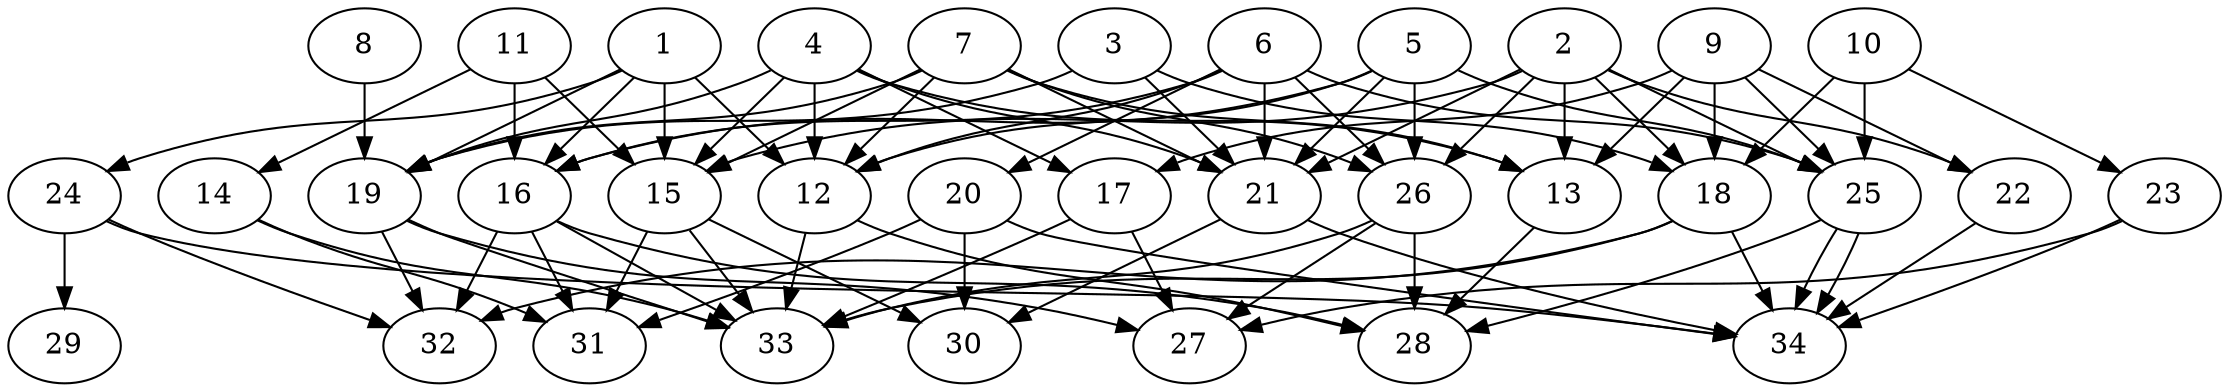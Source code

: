 // DAG (tier=2-normal, mode=data, n=34, ccr=0.428, fat=0.695, density=0.519, regular=0.543, jump=0.172, mindata=2097152, maxdata=16777216)
// DAG automatically generated by daggen at Sun Aug 24 16:33:34 2025
// /home/ermia/Project/Environments/daggen/bin/daggen --dot --ccr 0.428 --fat 0.695 --regular 0.543 --density 0.519 --jump 0.172 --mindata 2097152 --maxdata 16777216 -n 34 
digraph G {
  1 [size="559710910913139703808", alpha="0.16", expect_size="279855455456569851904"]
  1 -> 12 [size ="543332690296832"]
  1 -> 15 [size ="543332690296832"]
  1 -> 16 [size ="543332690296832"]
  1 -> 19 [size ="543332690296832"]
  1 -> 24 [size ="543332690296832"]
  2 [size="1170574886513527488512", alpha="0.08", expect_size="585287443256763744256"]
  2 -> 13 [size ="888565516992512"]
  2 -> 15 [size ="888565516992512"]
  2 -> 18 [size ="888565516992512"]
  2 -> 21 [size ="888565516992512"]
  2 -> 22 [size ="888565516992512"]
  2 -> 25 [size ="888565516992512"]
  2 -> 26 [size ="888565516992512"]
  3 [size="792184619058696320", alpha="0.09", expect_size="396092309529348160"]
  3 -> 18 [size ="455272313126912"]
  3 -> 19 [size ="455272313126912"]
  3 -> 21 [size ="455272313126912"]
  4 [size="2538497240835806", alpha="0.15", expect_size="1269248620417903"]
  4 -> 12 [size ="62519456563200"]
  4 -> 13 [size ="62519456563200"]
  4 -> 15 [size ="62519456563200"]
  4 -> 17 [size ="62519456563200"]
  4 -> 19 [size ="62519456563200"]
  4 -> 21 [size ="62519456563200"]
  5 [size="128404629981987872", alpha="0.12", expect_size="64202314990993936"]
  5 -> 12 [size ="2181710250770432"]
  5 -> 16 [size ="2181710250770432"]
  5 -> 21 [size ="2181710250770432"]
  5 -> 25 [size ="2181710250770432"]
  5 -> 26 [size ="2181710250770432"]
  6 [size="6799491182501874", alpha="0.16", expect_size="3399745591250937"]
  6 -> 12 [size ="126872000135168"]
  6 -> 16 [size ="126872000135168"]
  6 -> 20 [size ="126872000135168"]
  6 -> 21 [size ="126872000135168"]
  6 -> 25 [size ="126872000135168"]
  6 -> 26 [size ="126872000135168"]
  7 [size="1564981571582508924928", alpha="0.13", expect_size="782490785791254462464"]
  7 -> 12 [size ="1078357605220352"]
  7 -> 13 [size ="1078357605220352"]
  7 -> 15 [size ="1078357605220352"]
  7 -> 19 [size ="1078357605220352"]
  7 -> 21 [size ="1078357605220352"]
  7 -> 26 [size ="1078357605220352"]
  8 [size="518842222876505920", alpha="0.18", expect_size="259421111438252960"]
  8 -> 19 [size ="659840867237888"]
  9 [size="1850497555590911488", alpha="0.05", expect_size="925248777795455744"]
  9 -> 13 [size ="1105152832438272"]
  9 -> 17 [size ="1105152832438272"]
  9 -> 18 [size ="1105152832438272"]
  9 -> 22 [size ="1105152832438272"]
  9 -> 25 [size ="1105152832438272"]
  10 [size="912464015419284992", alpha="0.15", expect_size="456232007709642496"]
  10 -> 18 [size ="481597778296832"]
  10 -> 23 [size ="481597778296832"]
  10 -> 25 [size ="481597778296832"]
  11 [size="7029654147930150", alpha="0.04", expect_size="3514827073965075"]
  11 -> 14 [size ="131546795212800"]
  11 -> 15 [size ="131546795212800"]
  11 -> 16 [size ="131546795212800"]
  12 [size="26419455101704508", alpha="0.08", expect_size="13209727550852254"]
  12 -> 28 [size ="496069561548800"]
  12 -> 33 [size ="496069561548800"]
  13 [size="1084403955739159168", alpha="0.17", expect_size="542201977869579584"]
  13 -> 28 [size ="1272416407912448"]
  14 [size="82566887949679008", alpha="0.13", expect_size="41283443974839504"]
  14 -> 31 [size ="2227675519254528"]
  14 -> 33 [size ="2227675519254528"]
  15 [size="34298873138114420", alpha="0.19", expect_size="17149436569057210"]
  15 -> 30 [size ="624757519155200"]
  15 -> 31 [size ="624757519155200"]
  15 -> 33 [size ="624757519155200"]
  16 [size="2618512090656074752", alpha="0.13", expect_size="1309256045328037376"]
  16 -> 28 [size ="2245207575756800"]
  16 -> 31 [size ="2245207575756800"]
  16 -> 32 [size ="2245207575756800"]
  16 -> 33 [size ="2245207575756800"]
  17 [size="2524985309803009015808", alpha="0.03", expect_size="1262492654901504507904"]
  17 -> 27 [size ="1483414628728832"]
  17 -> 33 [size ="1483414628728832"]
  18 [size="199538412073332992", alpha="0.05", expect_size="99769206036666496"]
  18 -> 32 [size ="119669608415232"]
  18 -> 33 [size ="119669608415232"]
  18 -> 34 [size ="119669608415232"]
  19 [size="281837841746670016", alpha="0.15", expect_size="140918920873335008"]
  19 -> 27 [size ="416816518135808"]
  19 -> 32 [size ="416816518135808"]
  19 -> 33 [size ="416816518135808"]
  20 [size="2685598677955009024", alpha="0.13", expect_size="1342799338977504512"]
  20 -> 30 [size ="1985310514741248"]
  20 -> 31 [size ="1985310514741248"]
  20 -> 34 [size ="1985310514741248"]
  21 [size="1016176046009344851968", alpha="0.11", expect_size="508088023004672425984"]
  21 -> 30 [size ="808604131131392"]
  21 -> 34 [size ="808604131131392"]
  22 [size="17263087575233820", alpha="0.02", expect_size="8631543787616910"]
  22 -> 34 [size ="1021305944014848"]
  23 [size="74725638490828880", alpha="0.20", expect_size="37362819245414440"]
  23 -> 27 [size ="2237802859200512"]
  23 -> 34 [size ="2237802859200512"]
  24 [size="75503170780801536", alpha="0.11", expect_size="37751585390400768"]
  24 -> 29 [size ="1357476767203328"]
  24 -> 32 [size ="1357476767203328"]
  24 -> 34 [size ="1357476767203328"]
  25 [size="438643386442842112000", alpha="0.10", expect_size="219321693221421056000"]
  25 -> 28 [size ="461846557491200"]
  25 -> 34 [size ="461846557491200"]
  25 -> 34 [size ="461846557491200"]
  26 [size="3611232391930500", alpha="0.09", expect_size="1805616195965250"]
  26 -> 27 [size ="83765284044800"]
  26 -> 28 [size ="83765284044800"]
  26 -> 33 [size ="83765284044800"]
  27 [size="25153306189441320", alpha="0.14", expect_size="12576653094720660"]
  28 [size="919239354289070976", alpha="0.02", expect_size="459619677144535488"]
  29 [size="492110922135896064000", alpha="0.00", expect_size="246055461067948032000"]
  30 [size="4434430266966452207616", alpha="0.19", expect_size="2217215133483226103808"]
  31 [size="201055386677714878464", alpha="0.00", expect_size="100527693338857439232"]
  32 [size="4469346880992936198144", alpha="0.07", expect_size="2234673440496468099072"]
  33 [size="144486812708991968", alpha="0.05", expect_size="72243406354495984"]
  34 [size="3158984667051260379136", alpha="0.12", expect_size="1579492333525630189568"]
}